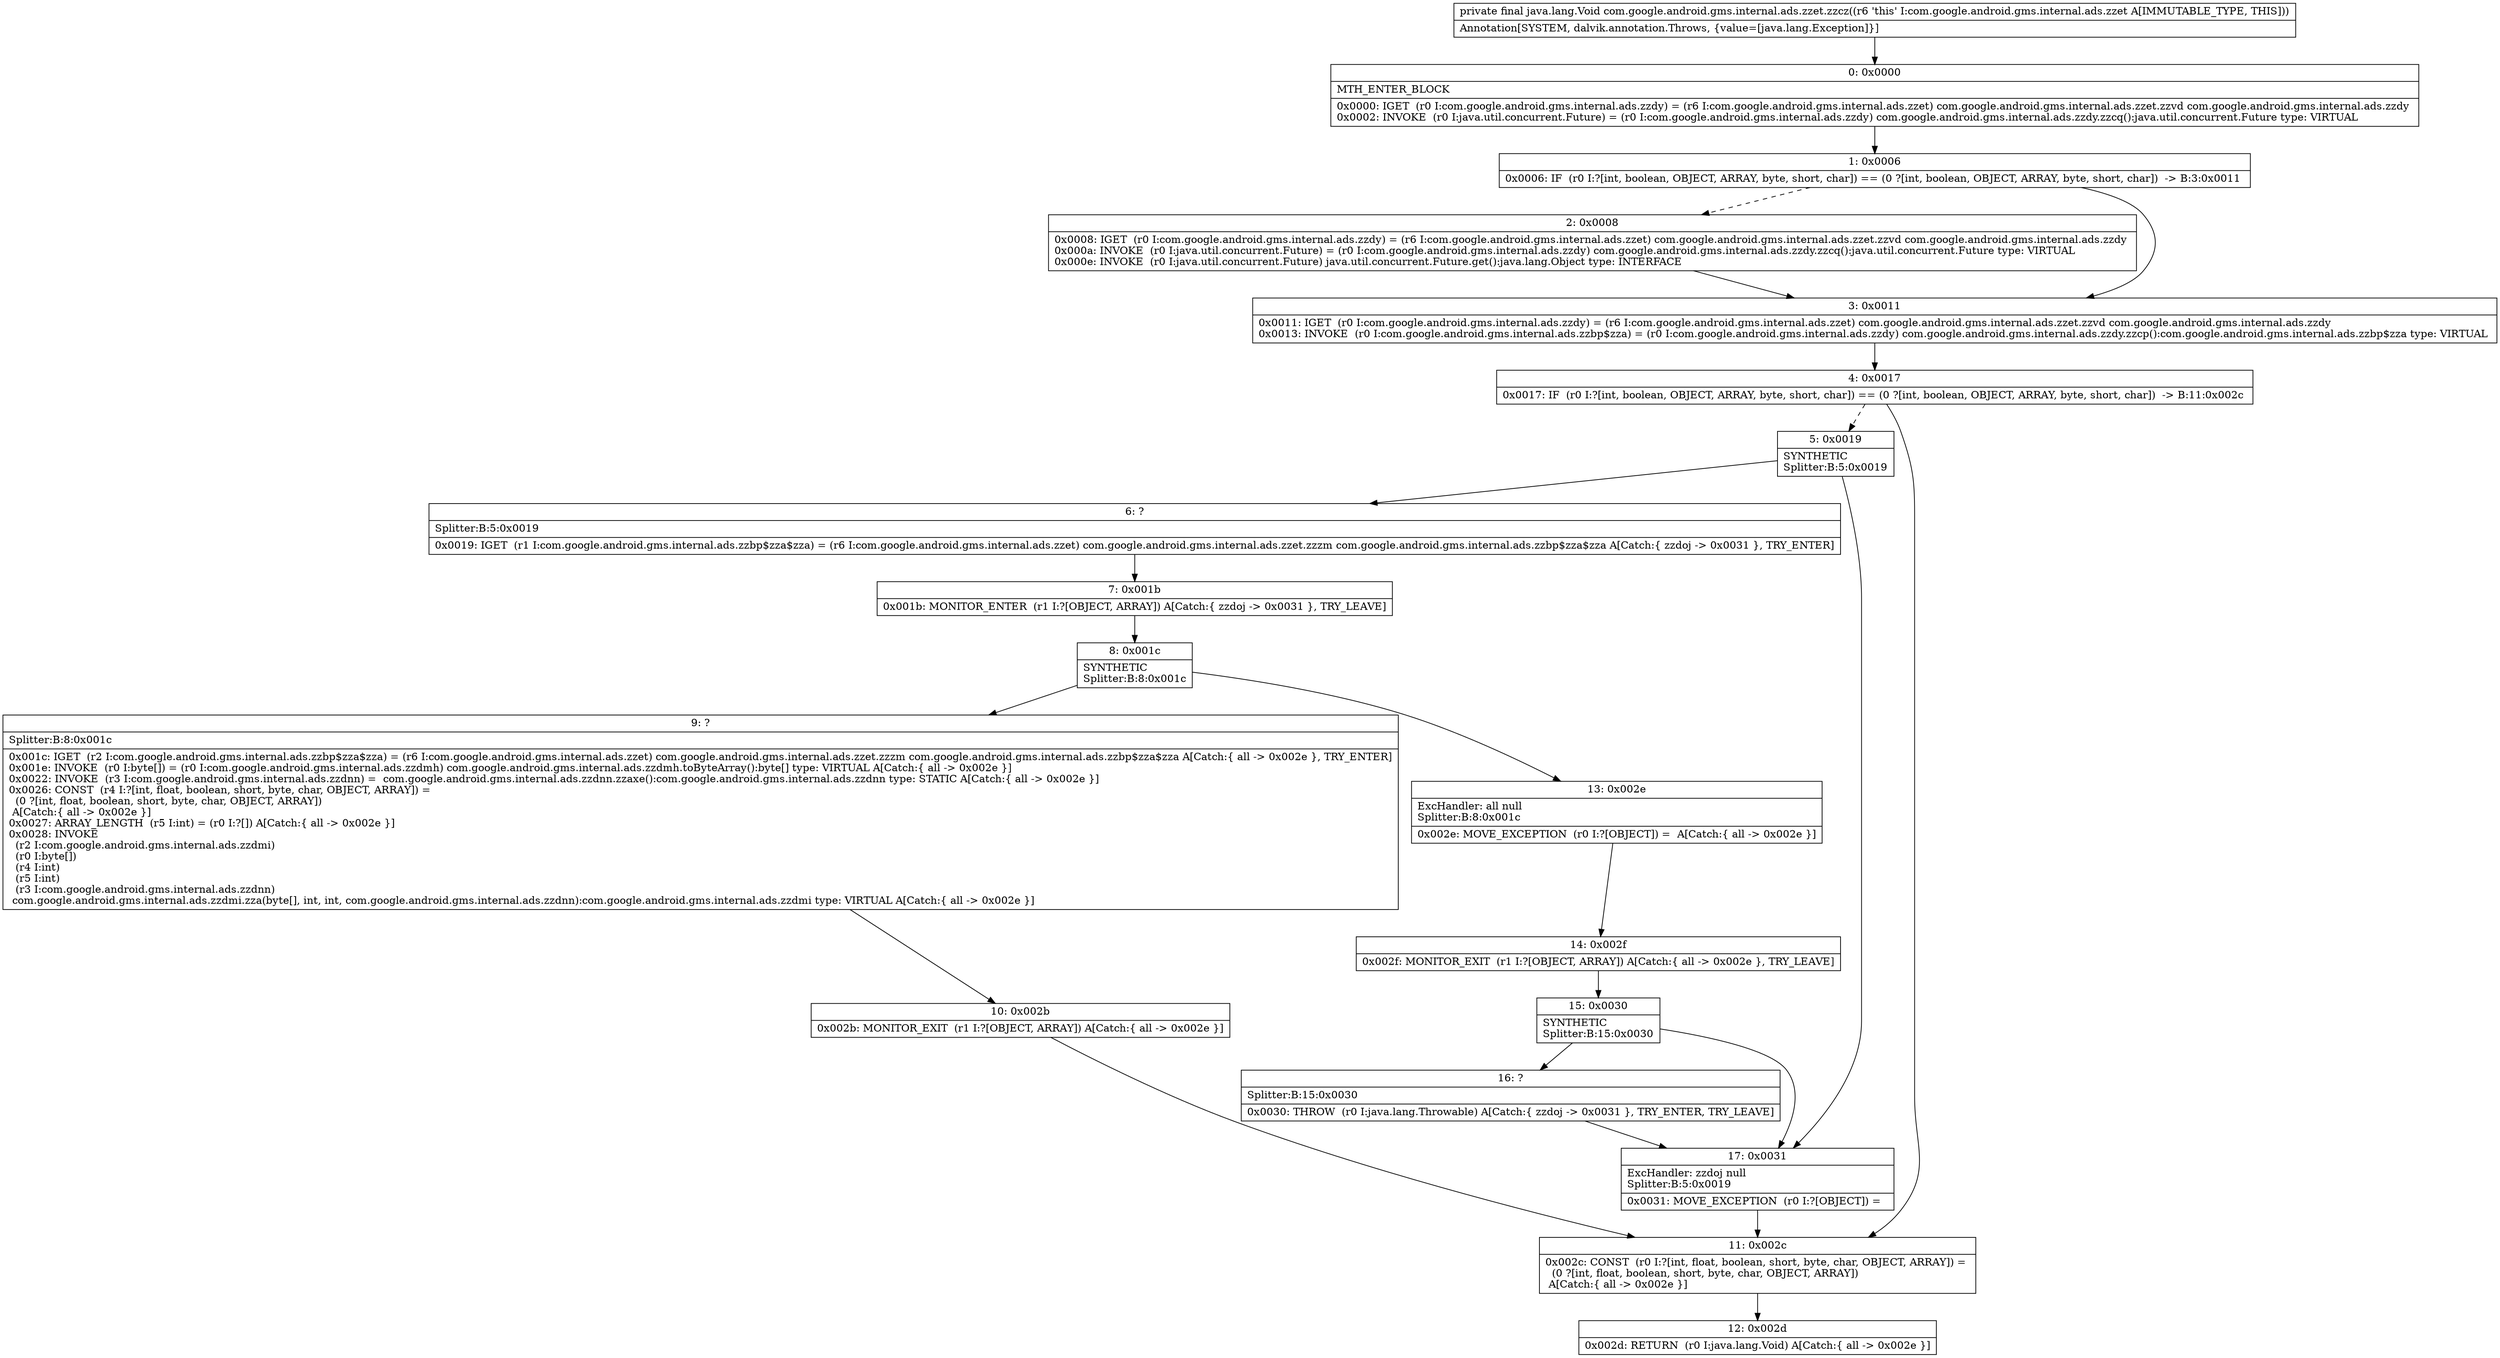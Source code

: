 digraph "CFG forcom.google.android.gms.internal.ads.zzet.zzcz()Ljava\/lang\/Void;" {
Node_0 [shape=record,label="{0\:\ 0x0000|MTH_ENTER_BLOCK\l|0x0000: IGET  (r0 I:com.google.android.gms.internal.ads.zzdy) = (r6 I:com.google.android.gms.internal.ads.zzet) com.google.android.gms.internal.ads.zzet.zzvd com.google.android.gms.internal.ads.zzdy \l0x0002: INVOKE  (r0 I:java.util.concurrent.Future) = (r0 I:com.google.android.gms.internal.ads.zzdy) com.google.android.gms.internal.ads.zzdy.zzcq():java.util.concurrent.Future type: VIRTUAL \l}"];
Node_1 [shape=record,label="{1\:\ 0x0006|0x0006: IF  (r0 I:?[int, boolean, OBJECT, ARRAY, byte, short, char]) == (0 ?[int, boolean, OBJECT, ARRAY, byte, short, char])  \-\> B:3:0x0011 \l}"];
Node_2 [shape=record,label="{2\:\ 0x0008|0x0008: IGET  (r0 I:com.google.android.gms.internal.ads.zzdy) = (r6 I:com.google.android.gms.internal.ads.zzet) com.google.android.gms.internal.ads.zzet.zzvd com.google.android.gms.internal.ads.zzdy \l0x000a: INVOKE  (r0 I:java.util.concurrent.Future) = (r0 I:com.google.android.gms.internal.ads.zzdy) com.google.android.gms.internal.ads.zzdy.zzcq():java.util.concurrent.Future type: VIRTUAL \l0x000e: INVOKE  (r0 I:java.util.concurrent.Future) java.util.concurrent.Future.get():java.lang.Object type: INTERFACE \l}"];
Node_3 [shape=record,label="{3\:\ 0x0011|0x0011: IGET  (r0 I:com.google.android.gms.internal.ads.zzdy) = (r6 I:com.google.android.gms.internal.ads.zzet) com.google.android.gms.internal.ads.zzet.zzvd com.google.android.gms.internal.ads.zzdy \l0x0013: INVOKE  (r0 I:com.google.android.gms.internal.ads.zzbp$zza) = (r0 I:com.google.android.gms.internal.ads.zzdy) com.google.android.gms.internal.ads.zzdy.zzcp():com.google.android.gms.internal.ads.zzbp$zza type: VIRTUAL \l}"];
Node_4 [shape=record,label="{4\:\ 0x0017|0x0017: IF  (r0 I:?[int, boolean, OBJECT, ARRAY, byte, short, char]) == (0 ?[int, boolean, OBJECT, ARRAY, byte, short, char])  \-\> B:11:0x002c \l}"];
Node_5 [shape=record,label="{5\:\ 0x0019|SYNTHETIC\lSplitter:B:5:0x0019\l}"];
Node_6 [shape=record,label="{6\:\ ?|Splitter:B:5:0x0019\l|0x0019: IGET  (r1 I:com.google.android.gms.internal.ads.zzbp$zza$zza) = (r6 I:com.google.android.gms.internal.ads.zzet) com.google.android.gms.internal.ads.zzet.zzzm com.google.android.gms.internal.ads.zzbp$zza$zza A[Catch:\{ zzdoj \-\> 0x0031 \}, TRY_ENTER]\l}"];
Node_7 [shape=record,label="{7\:\ 0x001b|0x001b: MONITOR_ENTER  (r1 I:?[OBJECT, ARRAY]) A[Catch:\{ zzdoj \-\> 0x0031 \}, TRY_LEAVE]\l}"];
Node_8 [shape=record,label="{8\:\ 0x001c|SYNTHETIC\lSplitter:B:8:0x001c\l}"];
Node_9 [shape=record,label="{9\:\ ?|Splitter:B:8:0x001c\l|0x001c: IGET  (r2 I:com.google.android.gms.internal.ads.zzbp$zza$zza) = (r6 I:com.google.android.gms.internal.ads.zzet) com.google.android.gms.internal.ads.zzet.zzzm com.google.android.gms.internal.ads.zzbp$zza$zza A[Catch:\{ all \-\> 0x002e \}, TRY_ENTER]\l0x001e: INVOKE  (r0 I:byte[]) = (r0 I:com.google.android.gms.internal.ads.zzdmh) com.google.android.gms.internal.ads.zzdmh.toByteArray():byte[] type: VIRTUAL A[Catch:\{ all \-\> 0x002e \}]\l0x0022: INVOKE  (r3 I:com.google.android.gms.internal.ads.zzdnn) =  com.google.android.gms.internal.ads.zzdnn.zzaxe():com.google.android.gms.internal.ads.zzdnn type: STATIC A[Catch:\{ all \-\> 0x002e \}]\l0x0026: CONST  (r4 I:?[int, float, boolean, short, byte, char, OBJECT, ARRAY]) = \l  (0 ?[int, float, boolean, short, byte, char, OBJECT, ARRAY])\l A[Catch:\{ all \-\> 0x002e \}]\l0x0027: ARRAY_LENGTH  (r5 I:int) = (r0 I:?[]) A[Catch:\{ all \-\> 0x002e \}]\l0x0028: INVOKE  \l  (r2 I:com.google.android.gms.internal.ads.zzdmi)\l  (r0 I:byte[])\l  (r4 I:int)\l  (r5 I:int)\l  (r3 I:com.google.android.gms.internal.ads.zzdnn)\l com.google.android.gms.internal.ads.zzdmi.zza(byte[], int, int, com.google.android.gms.internal.ads.zzdnn):com.google.android.gms.internal.ads.zzdmi type: VIRTUAL A[Catch:\{ all \-\> 0x002e \}]\l}"];
Node_10 [shape=record,label="{10\:\ 0x002b|0x002b: MONITOR_EXIT  (r1 I:?[OBJECT, ARRAY]) A[Catch:\{ all \-\> 0x002e \}]\l}"];
Node_11 [shape=record,label="{11\:\ 0x002c|0x002c: CONST  (r0 I:?[int, float, boolean, short, byte, char, OBJECT, ARRAY]) = \l  (0 ?[int, float, boolean, short, byte, char, OBJECT, ARRAY])\l A[Catch:\{ all \-\> 0x002e \}]\l}"];
Node_12 [shape=record,label="{12\:\ 0x002d|0x002d: RETURN  (r0 I:java.lang.Void) A[Catch:\{ all \-\> 0x002e \}]\l}"];
Node_13 [shape=record,label="{13\:\ 0x002e|ExcHandler: all null\lSplitter:B:8:0x001c\l|0x002e: MOVE_EXCEPTION  (r0 I:?[OBJECT]) =  A[Catch:\{ all \-\> 0x002e \}]\l}"];
Node_14 [shape=record,label="{14\:\ 0x002f|0x002f: MONITOR_EXIT  (r1 I:?[OBJECT, ARRAY]) A[Catch:\{ all \-\> 0x002e \}, TRY_LEAVE]\l}"];
Node_15 [shape=record,label="{15\:\ 0x0030|SYNTHETIC\lSplitter:B:15:0x0030\l}"];
Node_16 [shape=record,label="{16\:\ ?|Splitter:B:15:0x0030\l|0x0030: THROW  (r0 I:java.lang.Throwable) A[Catch:\{ zzdoj \-\> 0x0031 \}, TRY_ENTER, TRY_LEAVE]\l}"];
Node_17 [shape=record,label="{17\:\ 0x0031|ExcHandler: zzdoj null\lSplitter:B:5:0x0019\l|0x0031: MOVE_EXCEPTION  (r0 I:?[OBJECT]) =  \l}"];
MethodNode[shape=record,label="{private final java.lang.Void com.google.android.gms.internal.ads.zzet.zzcz((r6 'this' I:com.google.android.gms.internal.ads.zzet A[IMMUTABLE_TYPE, THIS]))  | Annotation[SYSTEM, dalvik.annotation.Throws, \{value=[java.lang.Exception]\}]\l}"];
MethodNode -> Node_0;
Node_0 -> Node_1;
Node_1 -> Node_2[style=dashed];
Node_1 -> Node_3;
Node_2 -> Node_3;
Node_3 -> Node_4;
Node_4 -> Node_5[style=dashed];
Node_4 -> Node_11;
Node_5 -> Node_6;
Node_5 -> Node_17;
Node_6 -> Node_7;
Node_7 -> Node_8;
Node_8 -> Node_9;
Node_8 -> Node_13;
Node_9 -> Node_10;
Node_10 -> Node_11;
Node_11 -> Node_12;
Node_13 -> Node_14;
Node_14 -> Node_15;
Node_15 -> Node_16;
Node_15 -> Node_17;
Node_16 -> Node_17;
Node_17 -> Node_11;
}

